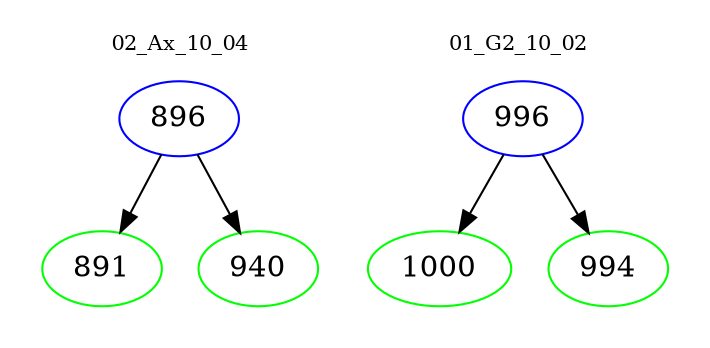 digraph{
subgraph cluster_0 {
color = white
label = "02_Ax_10_04";
fontsize=10;
T0_896 [label="896", color="blue"]
T0_896 -> T0_891 [color="black"]
T0_891 [label="891", color="green"]
T0_896 -> T0_940 [color="black"]
T0_940 [label="940", color="green"]
}
subgraph cluster_1 {
color = white
label = "01_G2_10_02";
fontsize=10;
T1_996 [label="996", color="blue"]
T1_996 -> T1_1000 [color="black"]
T1_1000 [label="1000", color="green"]
T1_996 -> T1_994 [color="black"]
T1_994 [label="994", color="green"]
}
}
